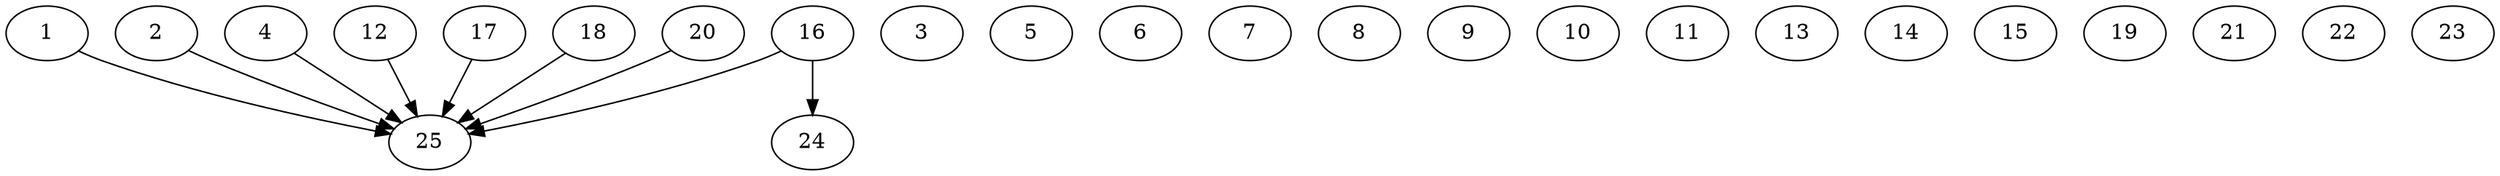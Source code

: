 // DAG automatically generated by daggen at Thu Oct  3 14:00:39 2019
// ./daggen --dot -n 25 --ccr 0.5 --fat 0.9 --regular 0.5 --density 0.7 --mindata 5242880 --maxdata 52428800 
digraph G {
  1 [size="89800704", alpha="0.17", expect_size="44900352"] 
  1 -> 25 [size ="44900352"]
  2 [size="75165696", alpha="0.11", expect_size="37582848"] 
  2 -> 25 [size ="37582848"]
  3 [size="53565440", alpha="0.20", expect_size="26782720"] 
  4 [size="77121536", alpha="0.07", expect_size="38560768"] 
  4 -> 25 [size ="38560768"]
  5 [size="21727232", alpha="0.16", expect_size="10863616"] 
  6 [size="33103872", alpha="0.19", expect_size="16551936"] 
  7 [size="16537600", alpha="0.10", expect_size="8268800"] 
  8 [size="104095744", alpha="0.03", expect_size="52047872"] 
  9 [size="100573184", alpha="0.11", expect_size="50286592"] 
  10 [size="29575168", alpha="0.07", expect_size="14787584"] 
  11 [size="67176448", alpha="0.20", expect_size="33588224"] 
  12 [size="53886976", alpha="0.09", expect_size="26943488"] 
  12 -> 25 [size ="26943488"]
  13 [size="10938368", alpha="0.05", expect_size="5469184"] 
  14 [size="104208384", alpha="0.06", expect_size="52104192"] 
  15 [size="44253184", alpha="0.00", expect_size="22126592"] 
  16 [size="24459264", alpha="0.00", expect_size="12229632"] 
  16 -> 24 [size ="12229632"]
  16 -> 25 [size ="12229632"]
  17 [size="21231616", alpha="0.10", expect_size="10615808"] 
  17 -> 25 [size ="10615808"]
  18 [size="67403776", alpha="0.11", expect_size="33701888"] 
  18 -> 25 [size ="33701888"]
  19 [size="80019456", alpha="0.11", expect_size="40009728"] 
  20 [size="39798784", alpha="0.16", expect_size="19899392"] 
  20 -> 25 [size ="19899392"]
  21 [size="73752576", alpha="0.17", expect_size="36876288"] 
  22 [size="72269824", alpha="0.12", expect_size="36134912"] 
  23 [size="20584448", alpha="0.17", expect_size="10292224"] 
  24 [size="43573248", alpha="0.15", expect_size="21786624"] 
  25 [size="69900288", alpha="0.16", expect_size="34950144"] 
}
